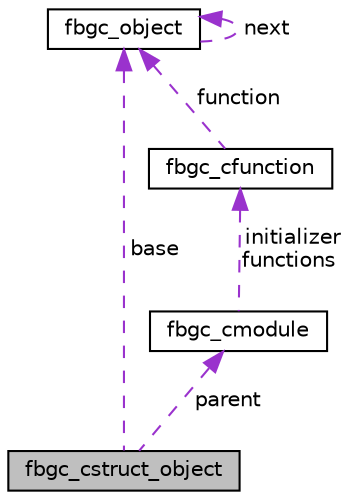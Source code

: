digraph "fbgc_cstruct_object"
{
  edge [fontname="Helvetica",fontsize="10",labelfontname="Helvetica",labelfontsize="10"];
  node [fontname="Helvetica",fontsize="10",shape=record];
  Node1 [label="fbgc_cstruct_object",height=0.2,width=0.4,color="black", fillcolor="grey75", style="filled", fontcolor="black"];
  Node2 -> Node1 [dir="back",color="darkorchid3",fontsize="10",style="dashed",label=" base" ,fontname="Helvetica"];
  Node2 [label="fbgc_object",height=0.2,width=0.4,color="black", fillcolor="white", style="filled",URL="$structfbgc__object.html"];
  Node2 -> Node2 [dir="back",color="darkorchid3",fontsize="10",style="dashed",label=" next" ,fontname="Helvetica"];
  Node3 -> Node1 [dir="back",color="darkorchid3",fontsize="10",style="dashed",label=" parent" ,fontname="Helvetica"];
  Node3 [label="fbgc_cmodule",height=0.2,width=0.4,color="black", fillcolor="white", style="filled",URL="$structfbgc__cmodule.html"];
  Node4 -> Node3 [dir="back",color="darkorchid3",fontsize="10",style="dashed",label=" initializer\nfunctions" ,fontname="Helvetica"];
  Node4 [label="fbgc_cfunction",height=0.2,width=0.4,color="black", fillcolor="white", style="filled",URL="$structfbgc__cfunction.html"];
  Node2 -> Node4 [dir="back",color="darkorchid3",fontsize="10",style="dashed",label=" function" ,fontname="Helvetica"];
}
